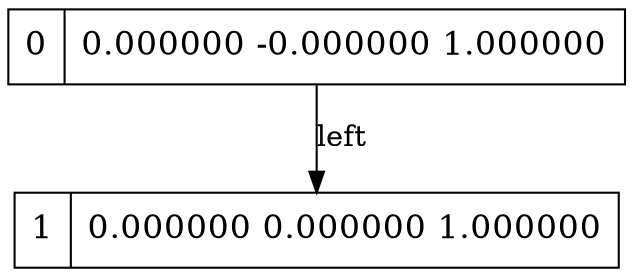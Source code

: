 digraph g { graph []; node [ fontsize="16" shape = "ellipse"]; edge [];"node0" [ label = "0 | 0.000000 -0.000000 1.000000 " shape = "record" ];"node1" [ label = "1 | 0.000000 0.000000 1.000000 " shape = "record" ];"node0"-> "node1" [ label = "left"];}